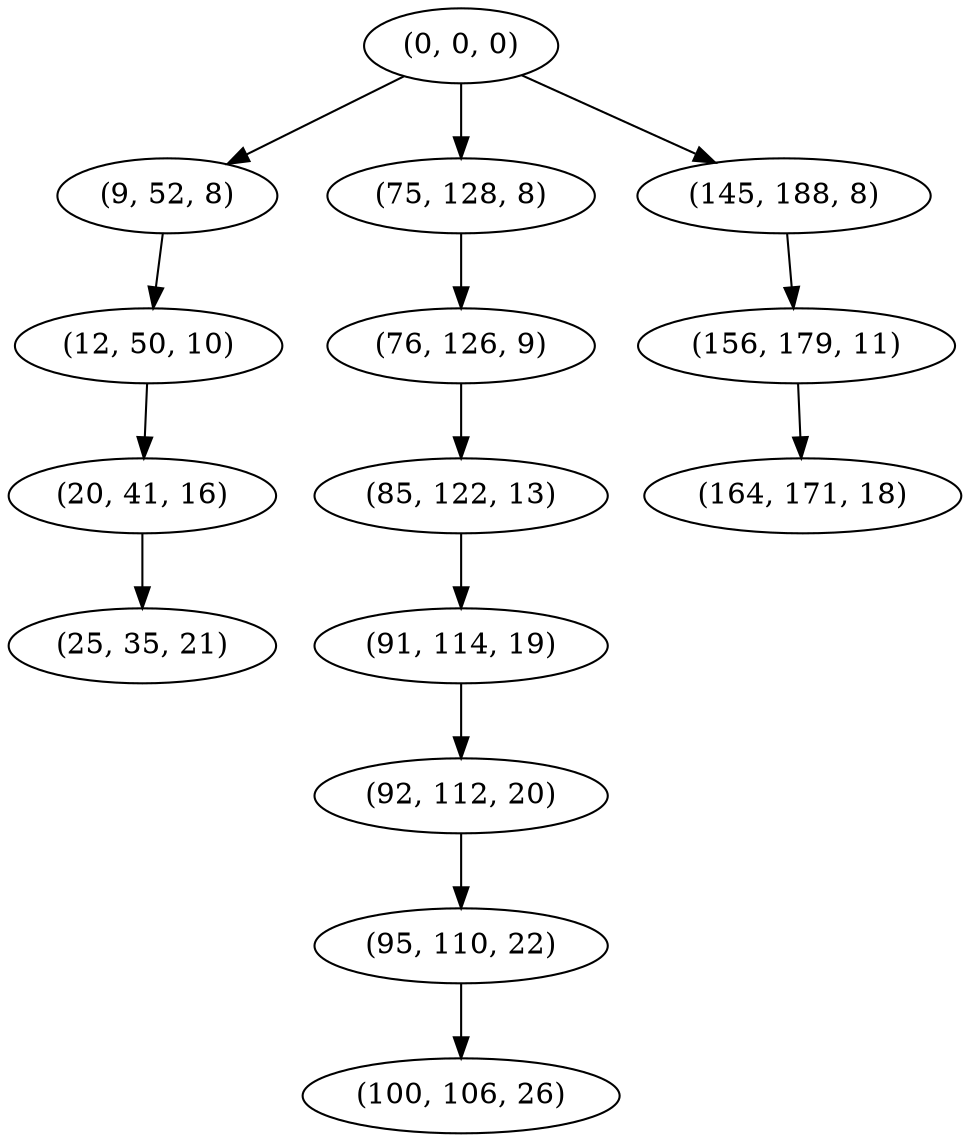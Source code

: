 digraph tree {
    "(0, 0, 0)";
    "(9, 52, 8)";
    "(12, 50, 10)";
    "(20, 41, 16)";
    "(25, 35, 21)";
    "(75, 128, 8)";
    "(76, 126, 9)";
    "(85, 122, 13)";
    "(91, 114, 19)";
    "(92, 112, 20)";
    "(95, 110, 22)";
    "(100, 106, 26)";
    "(145, 188, 8)";
    "(156, 179, 11)";
    "(164, 171, 18)";
    "(0, 0, 0)" -> "(9, 52, 8)";
    "(0, 0, 0)" -> "(75, 128, 8)";
    "(0, 0, 0)" -> "(145, 188, 8)";
    "(9, 52, 8)" -> "(12, 50, 10)";
    "(12, 50, 10)" -> "(20, 41, 16)";
    "(20, 41, 16)" -> "(25, 35, 21)";
    "(75, 128, 8)" -> "(76, 126, 9)";
    "(76, 126, 9)" -> "(85, 122, 13)";
    "(85, 122, 13)" -> "(91, 114, 19)";
    "(91, 114, 19)" -> "(92, 112, 20)";
    "(92, 112, 20)" -> "(95, 110, 22)";
    "(95, 110, 22)" -> "(100, 106, 26)";
    "(145, 188, 8)" -> "(156, 179, 11)";
    "(156, 179, 11)" -> "(164, 171, 18)";
}
